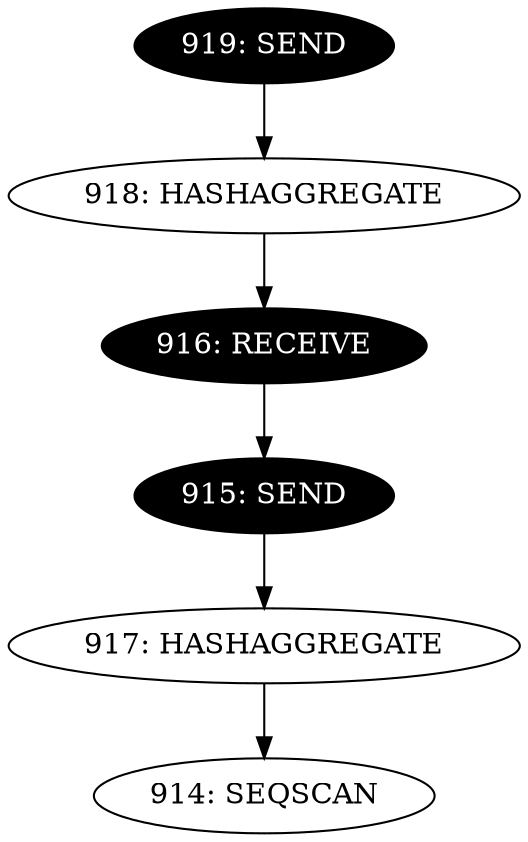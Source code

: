 digraph name {
914 [label="914: SEQSCAN" ];
917 [label="917: HASHAGGREGATE" ];
917 -> 914;
915 [label="915: SEND" fontcolor="white" style="filled" fillcolor="black"];
915 -> 917;
916 [label="916: RECEIVE" fontcolor="white" style="filled" fillcolor="black"];
916 -> 915;
918 [label="918: HASHAGGREGATE" ];
918 -> 916;
919 [label="919: SEND" fontcolor="white" style="filled" fillcolor="black"];
919 -> 918;

}

